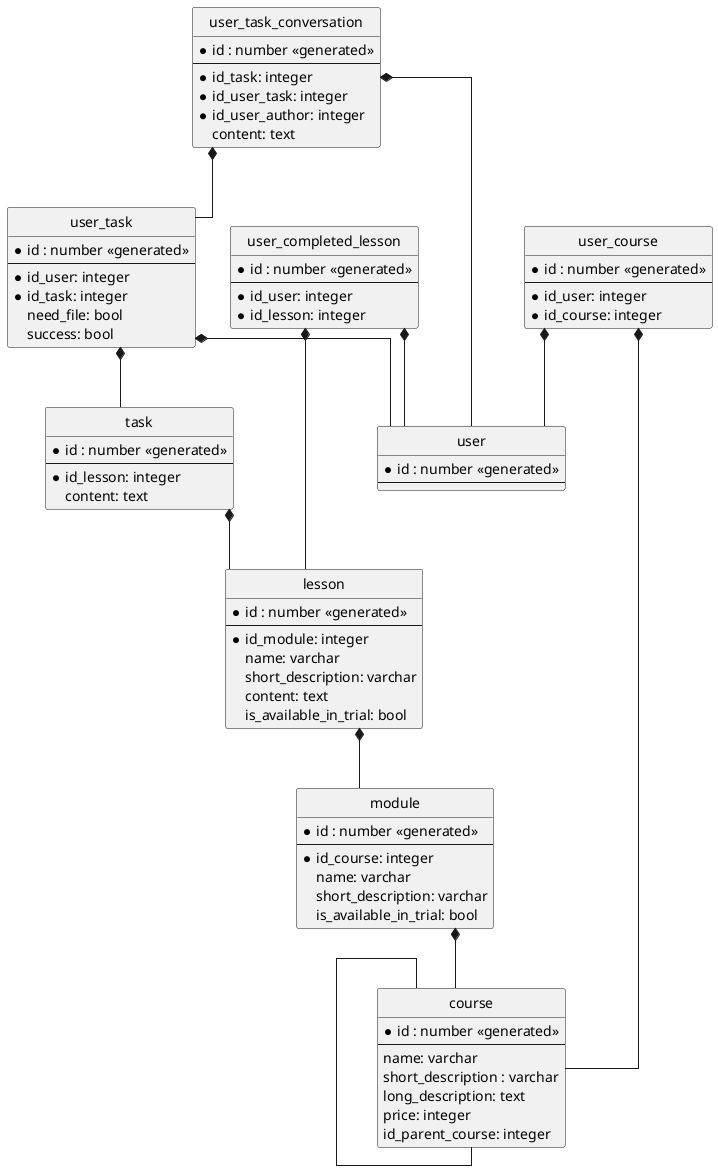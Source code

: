@startuml
hide circle
skinparam linetype ortho

entity "course" as course {
  *id : number <<generated>>
  --
  name: varchar
  short_description : varchar
  long_description: text
  price: integer
  id_parent_course: integer
}

entity "module" as module {
  *id : number <<generated>>
  --
  *id_course: integer
  name: varchar
  short_description: varchar
  is_available_in_trial: bool
}

entity "lesson" as lesson {
  *id : number <<generated>>
  --
  *id_module: integer
  name: varchar
  short_description: varchar
  content: text
  is_available_in_trial: bool
}


entity "task" as task {
  *id : number <<generated>>
  --
  *id_lesson: integer
  content: text
}

entity "user" as user {
  *id : number <<generated>>
  --
}

entity "user_course" as user_course {
  *id : number <<generated>>
  --
  *id_user: integer
  *id_course: integer
}

entity "user_completed_lesson" as user_completed_lesson {
  *id : number <<generated>>
  --
  *id_user: integer
  *id_lesson: integer
}

entity "user_task" as user_task {
  *id : number <<generated>>
  --
  *id_user: integer
  *id_task: integer
  need_file: bool
  success: bool
}

entity "user_task_conversation" as user_task_conversation {
  *id : number <<generated>>
  --
  *id_task: integer
  *id_user_task: integer
  *id_user_author: integer
  content: text
}


course -- course
'many to one
module *-- course
'many to one
lesson *-- module
'many to one
task *-- lesson
'many to one
user_course *-- user
'many to one
user_completed_lesson *-- user
'many to one
user_completed_lesson *-- lesson
'many to one
user_course *-- course
'many to one
user_task *-- user
'many to one
user_task *-- task
'many to one
user_task_conversation *-- user_task
'many to one
user_task_conversation *-- user

@enduml
